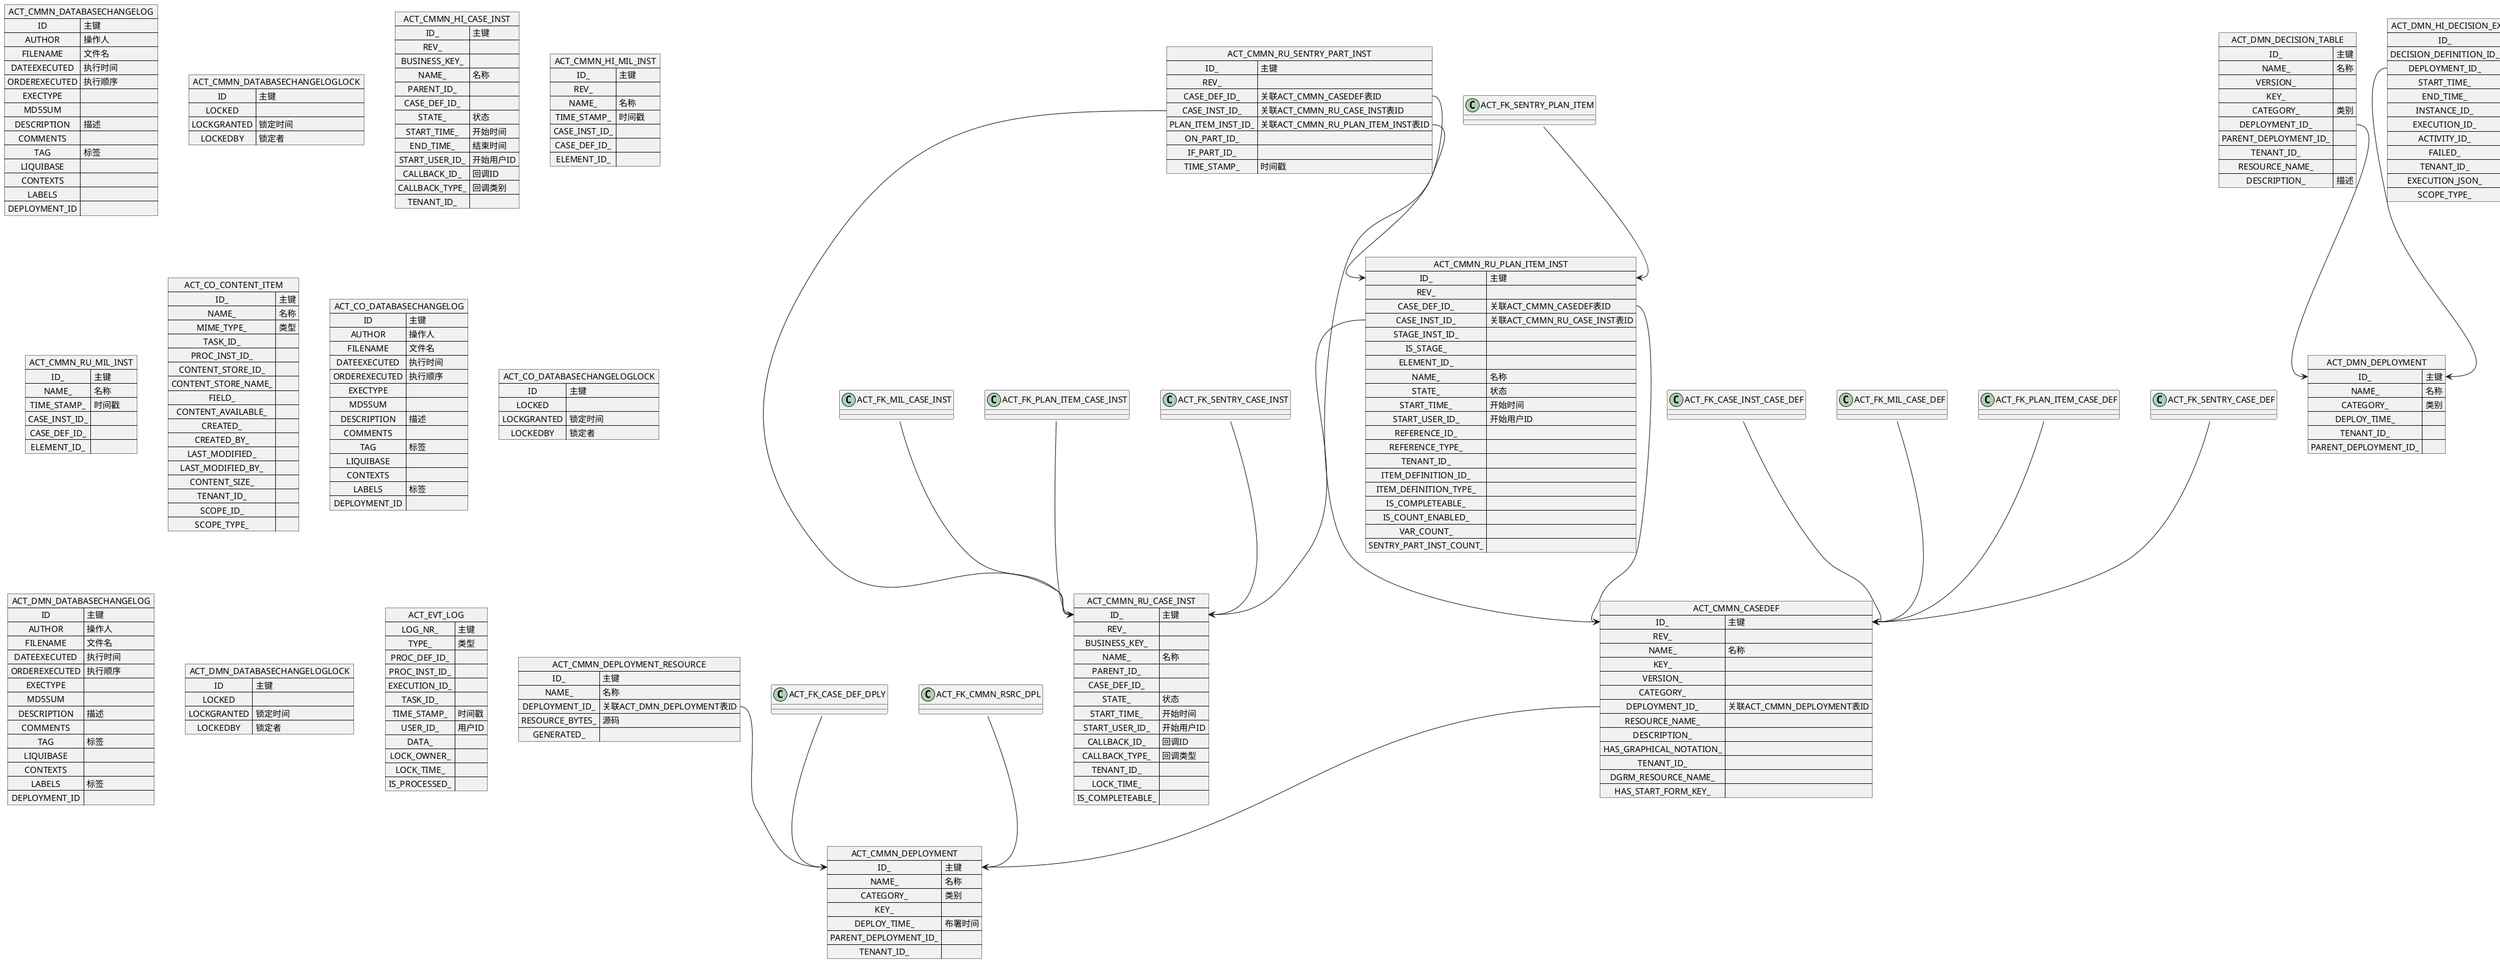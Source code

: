 @startuml
' 文档网址：https://plantuml.com/zh/
' 编辑网址：http://www.plantuml.com/plantuml/uml

map ACT_CMMN_CASEDEF {
  ID_ => 主键
  REV_ =>
  NAME_ => 名称
  KEY_ =>
  VERSION_ =>
  CATEGORY_ =>
  DEPLOYMENT_ID_ => 关联ACT_CMMN_DEPLOYMENT表ID
  RESOURCE_NAME_ =>
  DESCRIPTION_ =>
  HAS_GRAPHICAL_NOTATION_ =>
  TENANT_ID_ =>
  DGRM_RESOURCE_NAME_ =>
  HAS_START_FORM_KEY_ =>
}

map ACT_CMMN_DATABASECHANGELOG {
  ID => 主键
  AUTHOR => 操作人
  FILENAME => 文件名
  DATEEXECUTED => 执行时间
  ORDEREXECUTED => 执行顺序
  EXECTYPE =>
  MD5SUM =>
  DESCRIPTION => 描述
  COMMENTS =>
  TAG => 标签
  LIQUIBASE =>
  CONTEXTS =>
  LABELS =>
  DEPLOYMENT_ID =>
}

map ACT_CMMN_DATABASECHANGELOGLOCK {
  ID => 主键
  LOCKED =>
  LOCKGRANTED => 锁定时间
  LOCKEDBY => 锁定者
}

map ACT_CMMN_DEPLOYMENT {
  ID_ => 主键
  NAME_ => 名称
  CATEGORY_ => 类别
  KEY_ =>
  DEPLOY_TIME_ => 布署时间
  PARENT_DEPLOYMENT_ID_ =>
  TENANT_ID_ =>
}

map ACT_CMMN_DEPLOYMENT_RESOURCE {
  ID_ => 主键
  NAME_ => 名称
  DEPLOYMENT_ID_ => 关联ACT_DMN_DEPLOYMENT表ID
  RESOURCE_BYTES_ => 源码
  GENERATED_ =>
}

map ACT_CMMN_HI_CASE_INST {
  ID_ => 主键
  REV_ => 
  BUSINESS_KEY_ => 
  NAME_ => 名称
  PARENT_ID_ =>
  CASE_DEF_ID_ => 
  STATE_ => 状态
  START_TIME_ => 开始时间 
  END_TIME_ => 结束时间
  START_USER_ID_ =>  开始用户ID
  CALLBACK_ID_ => 回调ID
  CALLBACK_TYPE_ => 回调类别
  TENANT_ID_ =>
}

map ACT_CMMN_HI_MIL_INST {
  ID_ => 主键
  REV_ => 
  NAME_ => 名称
  TIME_STAMP_ =>  时间戳
  CASE_INST_ID_ => 
  CASE_DEF_ID_ =>
  ELEMENT_ID_ =>
}

map ACT_CMMN_RU_CASE_INST {
  ID_ => 主键
  REV_ => 
  BUSINESS_KEY_ => 
  NAME_ => 名称
  PARENT_ID_ => 
  CASE_DEF_ID_ => 
  STATE_ => 状态
  START_TIME_ => 开始时间 
  START_USER_ID_ => 开始用户ID
  CALLBACK_ID_ => 回调ID
  CALLBACK_TYPE_ => 回调类型
  TENANT_ID_ => 
  LOCK_TIME_ => 
  IS_COMPLETEABLE_ => 
}

map ACT_CMMN_RU_MIL_INST {
  ID_ => 主键
  NAME_ => 名称
  TIME_STAMP_ => 时间戳
  CASE_INST_ID_ => 
  CASE_DEF_ID_ => 
  ELEMENT_ID_ => 
}

map ACT_CMMN_RU_PLAN_ITEM_INST{
  ID_ => 主键
  REV_ => 
  CASE_DEF_ID_ => 关联ACT_CMMN_CASEDEF表ID
  CASE_INST_ID_ => 关联ACT_CMMN_RU_CASE_INST表ID
  STAGE_INST_ID_ =>
  IS_STAGE_ => 
  ELEMENT_ID_ => 
  NAME_ => 名称
  STATE_ => 状态
  START_TIME_ => 开始时间
  START_USER_ID_ => 开始用户ID
  REFERENCE_ID_ =>
  REFERENCE_TYPE_ => 
  TENANT_ID_ => 
  ITEM_DEFINITION_ID_ =>
  ITEM_DEFINITION_TYPE_ =>
  IS_COMPLETEABLE_ =>
  IS_COUNT_ENABLED_ =>
  VAR_COUNT_ =>
  SENTRY_PART_INST_COUNT_ =>
}

map ACT_CMMN_RU_SENTRY_PART_INST {
  ID_ => 主键
  REV_ =>
  CASE_DEF_ID_ => 关联ACT_CMMN_CASEDEF表ID
  CASE_INST_ID_ => 关联ACT_CMMN_RU_CASE_INST表ID
  PLAN_ITEM_INST_ID_ => 关联ACT_CMMN_RU_PLAN_ITEM_INST表ID
  ON_PART_ID_ =>
  IF_PART_ID_ => 
  TIME_STAMP_ => 时间戳  
}
ACT_FK_CASE_DEF_DPLY::DEPLOYMENT_ID_ --> ACT_CMMN_DEPLOYMENT::ID_
ACT_FK_CMMN_RSRC_DPL::DEPLOYMENT_ID_ --> ACT_CMMN_DEPLOYMENT::ID_

ACT_FK_CASE_INST_CASE_DEF::CASE_DEF_ID_ --> ACT_CMMN_CASEDEF::ID_

ACT_FK_MIL_CASE_DEF::CASE_DEF_ID_ --> ACT_CMMN_CASEDEF::ID_
ACT_FK_MIL_CASE_INST::CASE_INST_ID_ --> ACT_CMMN_RU_CASE_INST::ID_

ACT_FK_PLAN_ITEM_CASE_DEF::CASE_DEF_ID_ --> ACT_CMMN_CASEDEF::ID_
ACT_FK_PLAN_ITEM_CASE_INST::CASE_INST_ID_ --> ACT_CMMN_RU_CASE_INST::ID_

ACT_CMMN_CASEDEF::DEPLOYMENT_ID_ --> ACT_CMMN_DEPLOYMENT::ID_
ACT_CMMN_DEPLOYMENT_RESOURCE::DEPLOYMENT_ID_ --> ACT_CMMN_DEPLOYMENT::ID_
ACT_CMMN_RU_SENTRY_PART_INST::CASE_DEF_ID_ --> ACT_CMMN_CASEDEF::ID_

ACT_CMMN_RU_PLAN_ITEM_INST::CASE_DEF_ID_ --> ACT_CMMN_CASEDEF::ID_
ACT_CMMN_RU_PLAN_ITEM_INST::CASE_INST_ID_ --> ACT_CMMN_RU_CASE_INST::ID_

ACT_CMMN_RU_SENTRY_PART_INST::CASE_INST_ID_ --> ACT_CMMN_RU_CASE_INST::ID_
ACT_CMMN_RU_SENTRY_PART_INST::PLAN_ITEM_INST_ID_ --> ACT_CMMN_RU_PLAN_ITEM_INST::ID_

ACT_FK_SENTRY_CASE_DEF::CASE_DEF_ID_ --> ACT_CMMN_CASEDEF::ID_
ACT_FK_SENTRY_CASE_INST::CASE_INST_ID_ --> ACT_CMMN_RU_CASE_INST::ID_
ACT_FK_SENTRY_PLAN_ITEM::PLAN_ITEM_INST_ID_ --> ACT_CMMN_RU_PLAN_ITEM_INST::ID_


map ACT_CO_CONTENT_ITEM {
  ID_ => 主键
  NAME_ => 名称
  MIME_TYPE_ => 类型
  TASK_ID_ => 
  PROC_INST_ID_ => 
  CONTENT_STORE_ID_ => 
  CONTENT_STORE_NAME_ => 
  FIELD_ => 
  CONTENT_AVAILABLE_ => 
  CREATED_ => 
  CREATED_BY_ => 
  LAST_MODIFIED_ => 
  LAST_MODIFIED_BY_ => 
  CONTENT_SIZE_ => 
  TENANT_ID_ => 
  SCOPE_ID_ => 
  SCOPE_TYPE_ => 
}

map ACT_CO_DATABASECHANGELOG {
  ID => 主键
  AUTHOR => 操作人
  FILENAME => 文件名
  DATEEXECUTED => 执行时间
  ORDEREXECUTED => 执行顺序
  EXECTYPE => 
  MD5SUM => 
  DESCRIPTION => 描述
  COMMENTS => 
  TAG => 标签
  LIQUIBASE =>
  CONTEXTS => 
  LABELS => 标签
  DEPLOYMENT_ID => 
}

map ACT_CO_DATABASECHANGELOGLOCK {
  ID => 主键    
  LOCKED => 
  LOCKGRANTED => 锁定时间 
  LOCKEDBY => 锁定者
}

map ACT_DMN_DATABASECHANGELOG {
  ID => 主键
  AUTHOR => 操作人
  FILENAME => 文件名
  DATEEXECUTED => 执行时间
  ORDEREXECUTED => 执行顺序
  EXECTYPE => 
  MD5SUM => 
  DESCRIPTION => 描述
  COMMENTS => 
  TAG => 标签
  LIQUIBASE =>
  CONTEXTS => 
  LABELS => 标签
  DEPLOYMENT_ID => 
}

map ACT_DMN_DATABASECHANGELOGLOCK {
  ID => 主键    
  LOCKED => 
  LOCKGRANTED => 锁定时间 
  LOCKEDBY => 锁定者
}

map ACT_DMN_DECISION_TABLE {
  ID_ => 主键
  NAME_ => 名称
  VERSION_ =>
  KEY_ =>
  CATEGORY_ => 类别
  DEPLOYMENT_ID_ => 
  PARENT_DEPLOYMENT_ID_ => 
  TENANT_ID_ => 
  RESOURCE_NAME_ => 
  DESCRIPTION_ => 描述
}

map ACT_DMN_DEPLOYMENT {
  ID_ => 主键
  NAME_ => 名称
  CATEGORY_ => 类别
  DEPLOY_TIME_ =>
  TENANT_ID_ => 
  PARENT_DEPLOYMENT_ID_ => 
}

map ACT_DMN_HI_DECISION_EXECUTION{
  ID_ => 主键
  DECISION_DEFINITION_ID_ => 
  DEPLOYMENT_ID_ => 
  START_TIME_ => 开始时间
  END_TIME_ => 结束时间
  INSTANCE_ID_ => 
  EXECUTION_ID_ => 
  ACTIVITY_ID_ => 
  FAILED_ => 
  TENANT_ID_ => 
  EXECUTION_JSON_ => 
  SCOPE_TYPE_ => 
}

ACT_DMN_HI_DECISION_EXECUTION::DEPLOYMENT_ID_ --> ACT_DMN_DEPLOYMENT::ID_
ACT_DMN_DECISION_TABLE::DEPLOYMENT_ID_ --> ACT_DMN_DEPLOYMENT::ID_

map ACT_EVT_LOG {
  LOG_NR_ => 主键
  TYPE_ => 类型
  PROC_DEF_ID_ => 
  PROC_INST_ID_ => 
  EXECUTION_ID_ => 
  TASK_ID_ => 
  TIME_STAMP_ => 时间戳
  USER_ID_ => 用户ID
  DATA_ =>
  LOCK_OWNER_ =>
  LOCK_TIME_ => 
  IS_PROCESSED_ => 
}
@enduml
